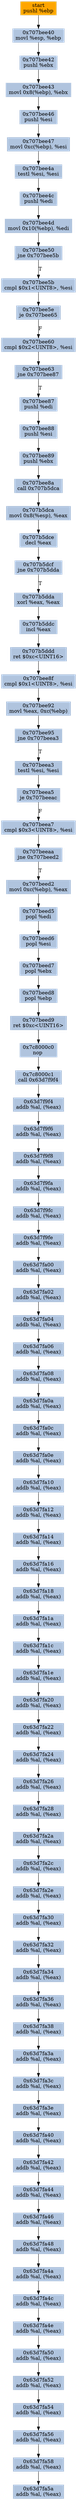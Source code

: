 digraph G {
node[shape=rectangle,style=filled,fillcolor=lightsteelblue,color=lightsteelblue]
bgcolor="transparent"
a0x707bee3fpushl_ebp[label="start\npushl %ebp",color="lightgrey",fillcolor="orange"];
a0x707bee40movl_esp_ebp[label="0x707bee40\nmovl %esp, %ebp"];
a0x707bee42pushl_ebx[label="0x707bee42\npushl %ebx"];
a0x707bee43movl_0x8ebp__ebx[label="0x707bee43\nmovl 0x8(%ebp), %ebx"];
a0x707bee46pushl_esi[label="0x707bee46\npushl %esi"];
a0x707bee47movl_0xcebp__esi[label="0x707bee47\nmovl 0xc(%ebp), %esi"];
a0x707bee4atestl_esi_esi[label="0x707bee4a\ntestl %esi, %esi"];
a0x707bee4cpushl_edi[label="0x707bee4c\npushl %edi"];
a0x707bee4dmovl_0x10ebp__edi[label="0x707bee4d\nmovl 0x10(%ebp), %edi"];
a0x707bee50jne_0x707bee5b[label="0x707bee50\njne 0x707bee5b"];
a0x707bee5bcmpl_0x1UINT8_esi[label="0x707bee5b\ncmpl $0x1<UINT8>, %esi"];
a0x707bee5eje_0x707bee65[label="0x707bee5e\nje 0x707bee65"];
a0x707bee60cmpl_0x2UINT8_esi[label="0x707bee60\ncmpl $0x2<UINT8>, %esi"];
a0x707bee63jne_0x707bee87[label="0x707bee63\njne 0x707bee87"];
a0x707bee87pushl_edi[label="0x707bee87\npushl %edi"];
a0x707bee88pushl_esi[label="0x707bee88\npushl %esi"];
a0x707bee89pushl_ebx[label="0x707bee89\npushl %ebx"];
a0x707bee8acall_0x707b5dca[label="0x707bee8a\ncall 0x707b5dca"];
a0x707b5dcamovl_0x8esp__eax[label="0x707b5dca\nmovl 0x8(%esp), %eax"];
a0x707b5dcedecl_eax[label="0x707b5dce\ndecl %eax"];
a0x707b5dcfjne_0x707b5dda[label="0x707b5dcf\njne 0x707b5dda"];
a0x707b5ddaxorl_eax_eax[label="0x707b5dda\nxorl %eax, %eax"];
a0x707b5ddcincl_eax[label="0x707b5ddc\nincl %eax"];
a0x707b5dddret_0xcUINT16[label="0x707b5ddd\nret $0xc<UINT16>"];
a0x707bee8fcmpl_0x1UINT8_esi[label="0x707bee8f\ncmpl $0x1<UINT8>, %esi"];
a0x707bee92movl_eax_0xcebp_[label="0x707bee92\nmovl %eax, 0xc(%ebp)"];
a0x707bee95jne_0x707beea3[label="0x707bee95\njne 0x707beea3"];
a0x707beea3testl_esi_esi[label="0x707beea3\ntestl %esi, %esi"];
a0x707beea5je_0x707beeac[label="0x707beea5\nje 0x707beeac"];
a0x707beea7cmpl_0x3UINT8_esi[label="0x707beea7\ncmpl $0x3<UINT8>, %esi"];
a0x707beeaajne_0x707beed2[label="0x707beeaa\njne 0x707beed2"];
a0x707beed2movl_0xcebp__eax[label="0x707beed2\nmovl 0xc(%ebp), %eax"];
a0x707beed5popl_edi[label="0x707beed5\npopl %edi"];
a0x707beed6popl_esi[label="0x707beed6\npopl %esi"];
a0x707beed7popl_ebx[label="0x707beed7\npopl %ebx"];
a0x707beed8popl_ebp[label="0x707beed8\npopl %ebp"];
a0x707beed9ret_0xcUINT16[label="0x707beed9\nret $0xc<UINT16>"];
a0x7c8000c0nop_[label="0x7c8000c0\nnop "];
a0x7c8000c1call_0x63d7f9f4[label="0x7c8000c1\ncall 0x63d7f9f4"];
a0x63d7f9f4addb_al_eax_[label="0x63d7f9f4\naddb %al, (%eax)"];
a0x63d7f9f6addb_al_eax_[label="0x63d7f9f6\naddb %al, (%eax)"];
a0x63d7f9f8addb_al_eax_[label="0x63d7f9f8\naddb %al, (%eax)"];
a0x63d7f9faaddb_al_eax_[label="0x63d7f9fa\naddb %al, (%eax)"];
a0x63d7f9fcaddb_al_eax_[label="0x63d7f9fc\naddb %al, (%eax)"];
a0x63d7f9feaddb_al_eax_[label="0x63d7f9fe\naddb %al, (%eax)"];
a0x63d7fa00addb_al_eax_[label="0x63d7fa00\naddb %al, (%eax)"];
a0x63d7fa02addb_al_eax_[label="0x63d7fa02\naddb %al, (%eax)"];
a0x63d7fa04addb_al_eax_[label="0x63d7fa04\naddb %al, (%eax)"];
a0x63d7fa06addb_al_eax_[label="0x63d7fa06\naddb %al, (%eax)"];
a0x63d7fa08addb_al_eax_[label="0x63d7fa08\naddb %al, (%eax)"];
a0x63d7fa0aaddb_al_eax_[label="0x63d7fa0a\naddb %al, (%eax)"];
a0x63d7fa0caddb_al_eax_[label="0x63d7fa0c\naddb %al, (%eax)"];
a0x63d7fa0eaddb_al_eax_[label="0x63d7fa0e\naddb %al, (%eax)"];
a0x63d7fa10addb_al_eax_[label="0x63d7fa10\naddb %al, (%eax)"];
a0x63d7fa12addb_al_eax_[label="0x63d7fa12\naddb %al, (%eax)"];
a0x63d7fa14addb_al_eax_[label="0x63d7fa14\naddb %al, (%eax)"];
a0x63d7fa16addb_al_eax_[label="0x63d7fa16\naddb %al, (%eax)"];
a0x63d7fa18addb_al_eax_[label="0x63d7fa18\naddb %al, (%eax)"];
a0x63d7fa1aaddb_al_eax_[label="0x63d7fa1a\naddb %al, (%eax)"];
a0x63d7fa1caddb_al_eax_[label="0x63d7fa1c\naddb %al, (%eax)"];
a0x63d7fa1eaddb_al_eax_[label="0x63d7fa1e\naddb %al, (%eax)"];
a0x63d7fa20addb_al_eax_[label="0x63d7fa20\naddb %al, (%eax)"];
a0x63d7fa22addb_al_eax_[label="0x63d7fa22\naddb %al, (%eax)"];
a0x63d7fa24addb_al_eax_[label="0x63d7fa24\naddb %al, (%eax)"];
a0x63d7fa26addb_al_eax_[label="0x63d7fa26\naddb %al, (%eax)"];
a0x63d7fa28addb_al_eax_[label="0x63d7fa28\naddb %al, (%eax)"];
a0x63d7fa2aaddb_al_eax_[label="0x63d7fa2a\naddb %al, (%eax)"];
a0x63d7fa2caddb_al_eax_[label="0x63d7fa2c\naddb %al, (%eax)"];
a0x63d7fa2eaddb_al_eax_[label="0x63d7fa2e\naddb %al, (%eax)"];
a0x63d7fa30addb_al_eax_[label="0x63d7fa30\naddb %al, (%eax)"];
a0x63d7fa32addb_al_eax_[label="0x63d7fa32\naddb %al, (%eax)"];
a0x63d7fa34addb_al_eax_[label="0x63d7fa34\naddb %al, (%eax)"];
a0x63d7fa36addb_al_eax_[label="0x63d7fa36\naddb %al, (%eax)"];
a0x63d7fa38addb_al_eax_[label="0x63d7fa38\naddb %al, (%eax)"];
a0x63d7fa3aaddb_al_eax_[label="0x63d7fa3a\naddb %al, (%eax)"];
a0x63d7fa3caddb_al_eax_[label="0x63d7fa3c\naddb %al, (%eax)"];
a0x63d7fa3eaddb_al_eax_[label="0x63d7fa3e\naddb %al, (%eax)"];
a0x63d7fa40addb_al_eax_[label="0x63d7fa40\naddb %al, (%eax)"];
a0x63d7fa42addb_al_eax_[label="0x63d7fa42\naddb %al, (%eax)"];
a0x63d7fa44addb_al_eax_[label="0x63d7fa44\naddb %al, (%eax)"];
a0x63d7fa46addb_al_eax_[label="0x63d7fa46\naddb %al, (%eax)"];
a0x63d7fa48addb_al_eax_[label="0x63d7fa48\naddb %al, (%eax)"];
a0x63d7fa4aaddb_al_eax_[label="0x63d7fa4a\naddb %al, (%eax)"];
a0x63d7fa4caddb_al_eax_[label="0x63d7fa4c\naddb %al, (%eax)"];
a0x63d7fa4eaddb_al_eax_[label="0x63d7fa4e\naddb %al, (%eax)"];
a0x63d7fa50addb_al_eax_[label="0x63d7fa50\naddb %al, (%eax)"];
a0x63d7fa52addb_al_eax_[label="0x63d7fa52\naddb %al, (%eax)"];
a0x63d7fa54addb_al_eax_[label="0x63d7fa54\naddb %al, (%eax)"];
a0x63d7fa56addb_al_eax_[label="0x63d7fa56\naddb %al, (%eax)"];
a0x63d7fa58addb_al_eax_[label="0x63d7fa58\naddb %al, (%eax)"];
a0x63d7fa5aaddb_al_eax_[label="0x63d7fa5a\naddb %al, (%eax)"];
a0x707bee3fpushl_ebp -> a0x707bee40movl_esp_ebp [color="#000000"];
a0x707bee40movl_esp_ebp -> a0x707bee42pushl_ebx [color="#000000"];
a0x707bee42pushl_ebx -> a0x707bee43movl_0x8ebp__ebx [color="#000000"];
a0x707bee43movl_0x8ebp__ebx -> a0x707bee46pushl_esi [color="#000000"];
a0x707bee46pushl_esi -> a0x707bee47movl_0xcebp__esi [color="#000000"];
a0x707bee47movl_0xcebp__esi -> a0x707bee4atestl_esi_esi [color="#000000"];
a0x707bee4atestl_esi_esi -> a0x707bee4cpushl_edi [color="#000000"];
a0x707bee4cpushl_edi -> a0x707bee4dmovl_0x10ebp__edi [color="#000000"];
a0x707bee4dmovl_0x10ebp__edi -> a0x707bee50jne_0x707bee5b [color="#000000"];
a0x707bee50jne_0x707bee5b -> a0x707bee5bcmpl_0x1UINT8_esi [color="#000000",label="T"];
a0x707bee5bcmpl_0x1UINT8_esi -> a0x707bee5eje_0x707bee65 [color="#000000"];
a0x707bee5eje_0x707bee65 -> a0x707bee60cmpl_0x2UINT8_esi [color="#000000",label="F"];
a0x707bee60cmpl_0x2UINT8_esi -> a0x707bee63jne_0x707bee87 [color="#000000"];
a0x707bee63jne_0x707bee87 -> a0x707bee87pushl_edi [color="#000000",label="T"];
a0x707bee87pushl_edi -> a0x707bee88pushl_esi [color="#000000"];
a0x707bee88pushl_esi -> a0x707bee89pushl_ebx [color="#000000"];
a0x707bee89pushl_ebx -> a0x707bee8acall_0x707b5dca [color="#000000"];
a0x707bee8acall_0x707b5dca -> a0x707b5dcamovl_0x8esp__eax [color="#000000"];
a0x707b5dcamovl_0x8esp__eax -> a0x707b5dcedecl_eax [color="#000000"];
a0x707b5dcedecl_eax -> a0x707b5dcfjne_0x707b5dda [color="#000000"];
a0x707b5dcfjne_0x707b5dda -> a0x707b5ddaxorl_eax_eax [color="#000000",label="T"];
a0x707b5ddaxorl_eax_eax -> a0x707b5ddcincl_eax [color="#000000"];
a0x707b5ddcincl_eax -> a0x707b5dddret_0xcUINT16 [color="#000000"];
a0x707b5dddret_0xcUINT16 -> a0x707bee8fcmpl_0x1UINT8_esi [color="#000000"];
a0x707bee8fcmpl_0x1UINT8_esi -> a0x707bee92movl_eax_0xcebp_ [color="#000000"];
a0x707bee92movl_eax_0xcebp_ -> a0x707bee95jne_0x707beea3 [color="#000000"];
a0x707bee95jne_0x707beea3 -> a0x707beea3testl_esi_esi [color="#000000",label="T"];
a0x707beea3testl_esi_esi -> a0x707beea5je_0x707beeac [color="#000000"];
a0x707beea5je_0x707beeac -> a0x707beea7cmpl_0x3UINT8_esi [color="#000000",label="F"];
a0x707beea7cmpl_0x3UINT8_esi -> a0x707beeaajne_0x707beed2 [color="#000000"];
a0x707beeaajne_0x707beed2 -> a0x707beed2movl_0xcebp__eax [color="#000000",label="T"];
a0x707beed2movl_0xcebp__eax -> a0x707beed5popl_edi [color="#000000"];
a0x707beed5popl_edi -> a0x707beed6popl_esi [color="#000000"];
a0x707beed6popl_esi -> a0x707beed7popl_ebx [color="#000000"];
a0x707beed7popl_ebx -> a0x707beed8popl_ebp [color="#000000"];
a0x707beed8popl_ebp -> a0x707beed9ret_0xcUINT16 [color="#000000"];
a0x707beed9ret_0xcUINT16 -> a0x7c8000c0nop_ [color="#000000"];
a0x7c8000c0nop_ -> a0x7c8000c1call_0x63d7f9f4 [color="#000000"];
a0x7c8000c1call_0x63d7f9f4 -> a0x63d7f9f4addb_al_eax_ [color="#000000"];
a0x63d7f9f4addb_al_eax_ -> a0x63d7f9f6addb_al_eax_ [color="#000000"];
a0x63d7f9f6addb_al_eax_ -> a0x63d7f9f8addb_al_eax_ [color="#000000"];
a0x63d7f9f8addb_al_eax_ -> a0x63d7f9faaddb_al_eax_ [color="#000000"];
a0x63d7f9faaddb_al_eax_ -> a0x63d7f9fcaddb_al_eax_ [color="#000000"];
a0x63d7f9fcaddb_al_eax_ -> a0x63d7f9feaddb_al_eax_ [color="#000000"];
a0x63d7f9feaddb_al_eax_ -> a0x63d7fa00addb_al_eax_ [color="#000000"];
a0x63d7fa00addb_al_eax_ -> a0x63d7fa02addb_al_eax_ [color="#000000"];
a0x63d7fa02addb_al_eax_ -> a0x63d7fa04addb_al_eax_ [color="#000000"];
a0x63d7fa04addb_al_eax_ -> a0x63d7fa06addb_al_eax_ [color="#000000"];
a0x63d7fa06addb_al_eax_ -> a0x63d7fa08addb_al_eax_ [color="#000000"];
a0x63d7fa08addb_al_eax_ -> a0x63d7fa0aaddb_al_eax_ [color="#000000"];
a0x63d7fa0aaddb_al_eax_ -> a0x63d7fa0caddb_al_eax_ [color="#000000"];
a0x63d7fa0caddb_al_eax_ -> a0x63d7fa0eaddb_al_eax_ [color="#000000"];
a0x63d7fa0eaddb_al_eax_ -> a0x63d7fa10addb_al_eax_ [color="#000000"];
a0x63d7fa10addb_al_eax_ -> a0x63d7fa12addb_al_eax_ [color="#000000"];
a0x63d7fa12addb_al_eax_ -> a0x63d7fa14addb_al_eax_ [color="#000000"];
a0x63d7fa14addb_al_eax_ -> a0x63d7fa16addb_al_eax_ [color="#000000"];
a0x63d7fa16addb_al_eax_ -> a0x63d7fa18addb_al_eax_ [color="#000000"];
a0x63d7fa18addb_al_eax_ -> a0x63d7fa1aaddb_al_eax_ [color="#000000"];
a0x63d7fa1aaddb_al_eax_ -> a0x63d7fa1caddb_al_eax_ [color="#000000"];
a0x63d7fa1caddb_al_eax_ -> a0x63d7fa1eaddb_al_eax_ [color="#000000"];
a0x63d7fa1eaddb_al_eax_ -> a0x63d7fa20addb_al_eax_ [color="#000000"];
a0x63d7fa20addb_al_eax_ -> a0x63d7fa22addb_al_eax_ [color="#000000"];
a0x63d7fa22addb_al_eax_ -> a0x63d7fa24addb_al_eax_ [color="#000000"];
a0x63d7fa24addb_al_eax_ -> a0x63d7fa26addb_al_eax_ [color="#000000"];
a0x63d7fa26addb_al_eax_ -> a0x63d7fa28addb_al_eax_ [color="#000000"];
a0x63d7fa28addb_al_eax_ -> a0x63d7fa2aaddb_al_eax_ [color="#000000"];
a0x63d7fa2aaddb_al_eax_ -> a0x63d7fa2caddb_al_eax_ [color="#000000"];
a0x63d7fa2caddb_al_eax_ -> a0x63d7fa2eaddb_al_eax_ [color="#000000"];
a0x63d7fa2eaddb_al_eax_ -> a0x63d7fa30addb_al_eax_ [color="#000000"];
a0x63d7fa30addb_al_eax_ -> a0x63d7fa32addb_al_eax_ [color="#000000"];
a0x63d7fa32addb_al_eax_ -> a0x63d7fa34addb_al_eax_ [color="#000000"];
a0x63d7fa34addb_al_eax_ -> a0x63d7fa36addb_al_eax_ [color="#000000"];
a0x63d7fa36addb_al_eax_ -> a0x63d7fa38addb_al_eax_ [color="#000000"];
a0x63d7fa38addb_al_eax_ -> a0x63d7fa3aaddb_al_eax_ [color="#000000"];
a0x63d7fa3aaddb_al_eax_ -> a0x63d7fa3caddb_al_eax_ [color="#000000"];
a0x63d7fa3caddb_al_eax_ -> a0x63d7fa3eaddb_al_eax_ [color="#000000"];
a0x63d7fa3eaddb_al_eax_ -> a0x63d7fa40addb_al_eax_ [color="#000000"];
a0x63d7fa40addb_al_eax_ -> a0x63d7fa42addb_al_eax_ [color="#000000"];
a0x63d7fa42addb_al_eax_ -> a0x63d7fa44addb_al_eax_ [color="#000000"];
a0x63d7fa44addb_al_eax_ -> a0x63d7fa46addb_al_eax_ [color="#000000"];
a0x63d7fa46addb_al_eax_ -> a0x63d7fa48addb_al_eax_ [color="#000000"];
a0x63d7fa48addb_al_eax_ -> a0x63d7fa4aaddb_al_eax_ [color="#000000"];
a0x63d7fa4aaddb_al_eax_ -> a0x63d7fa4caddb_al_eax_ [color="#000000"];
a0x63d7fa4caddb_al_eax_ -> a0x63d7fa4eaddb_al_eax_ [color="#000000"];
a0x63d7fa4eaddb_al_eax_ -> a0x63d7fa50addb_al_eax_ [color="#000000"];
a0x63d7fa50addb_al_eax_ -> a0x63d7fa52addb_al_eax_ [color="#000000"];
a0x63d7fa52addb_al_eax_ -> a0x63d7fa54addb_al_eax_ [color="#000000"];
a0x63d7fa54addb_al_eax_ -> a0x63d7fa56addb_al_eax_ [color="#000000"];
a0x63d7fa56addb_al_eax_ -> a0x63d7fa58addb_al_eax_ [color="#000000"];
a0x63d7fa58addb_al_eax_ -> a0x63d7fa5aaddb_al_eax_ [color="#000000"];
}
